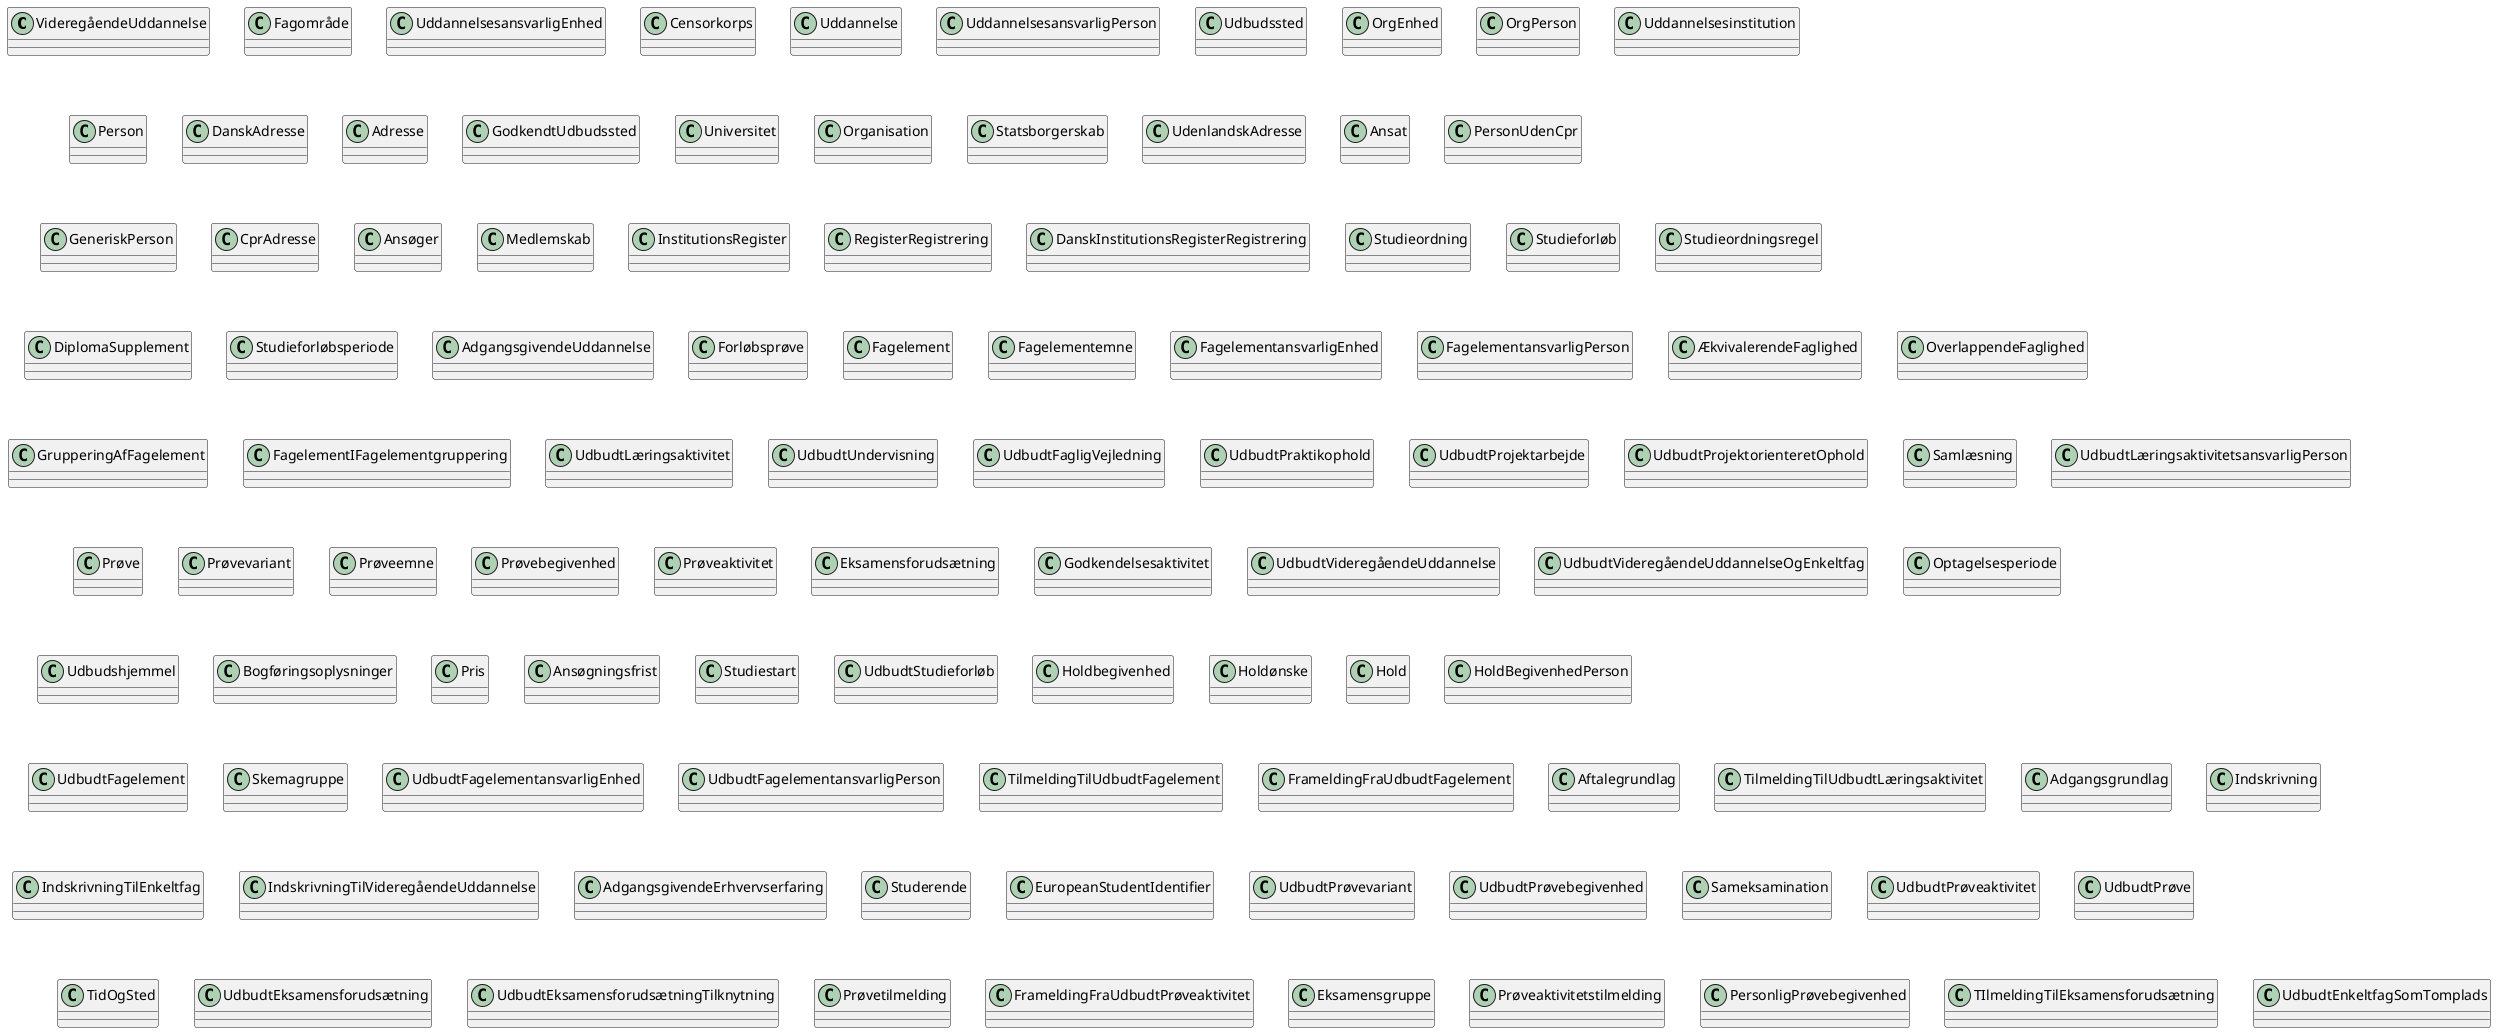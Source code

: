 @startuml
class VideregåendeUddannelse {}
class Fagområde {}
class UddannelsesansvarligEnhed {}
class Censorkorps {}
class Uddannelse {}
class UddannelsesansvarligPerson {}
class Udbudssted {}
class OrgEnhed {}
class OrgPerson {}
class Uddannelsesinstitution {}
class Person {}
class DanskAdresse {}
class Adresse {}
class GodkendtUdbudssted {}
class Universitet {}
class Organisation {}
class Statsborgerskab {}
class UdenlandskAdresse {}
class Ansat {}
class PersonUdenCpr {}
class GeneriskPerson {}
class CprAdresse {}
class Ansøger {}
class Medlemskab {}
class InstitutionsRegister {}
class RegisterRegistrering {}
class DanskInstitutionsRegisterRegistrering {}
class Studieordning {}
class Studieforløb {}
class Studieordningsregel {}
class DiplomaSupplement {}
class Studieforløbsperiode {}
class AdgangsgivendeUddannelse {}
class Forløbsprøve {}
class Fagelement {}
class Fagelementemne {}
class FagelementansvarligEnhed {}
class FagelementansvarligPerson {}
class ÆkvivalerendeFaglighed {}
class OverlappendeFaglighed {}
class GrupperingAfFagelement {}
class FagelementIFagelementgruppering {}
class UdbudtLæringsaktivitet {}
class UdbudtUndervisning {}
class UdbudtFagligVejledning {}
class UdbudtPraktikophold {}
class UdbudtProjektarbejde {}
class UdbudtProjektorienteretOphold {}
class Samlæsning {}
class UdbudtLæringsaktivitetsansvarligPerson {}
class Prøve {}
class Prøvevariant {}
class Prøveemne {}
class Prøvebegivenhed {}
class Prøveaktivitet {}
class Eksamensforudsætning {}
class Godkendelsesaktivitet {}
class UdbudtVideregåendeUddannelse {}
class UdbudtVideregåendeUddannelseOgEnkeltfag {}
class Optagelsesperiode {}
class Udbudshjemmel {}
class Bogføringsoplysninger {}
class Pris {}
class Ansøgningsfrist {}
class Studiestart {}
class UdbudtStudieforløb {}
class Holdbegivenhed {}
class Holdønske {}
class Hold {}
class HoldBegivenhedPerson {}
class UdbudtFagelement {}
class Skemagruppe {}
class UdbudtFagelementansvarligEnhed {}
class UdbudtFagelementansvarligPerson {}
class TilmeldingTilUdbudtFagelement {}
class FrameldingFraUdbudtFagelement {}
class Aftalegrundlag {}
class TilmeldingTilUdbudtLæringsaktivitet {}
class Adgangsgrundlag {}
class Indskrivning {}
class IndskrivningTilEnkeltfag {}
class IndskrivningTilVideregåendeUddannelse {}
class AdgangsgivendeErhvervserfaring {}
class Studerende {}
class EuropeanStudentIdentifier {}
class UdbudtPrøvevariant {}
class UdbudtPrøvebegivenhed {}
class Sameksamination {}
class UdbudtPrøveaktivitet {}
class UdbudtPrøve {}
class TidOgSted {}
class UdbudtEksamensforudsætning {}
class UdbudtEksamensforudsætningTilknytning {}
class Prøvetilmelding {}
class FrameldingFraUdbudtPrøveaktivitet {}
class Eksamensgruppe {}
class Prøveaktivitetstilmelding {}
class PersonligPrøvebegivenhed {}
class TIlmeldingTilEksamensforudsætning {}
class UdbudtEnkeltfagSomTomplads {}
@enduml
